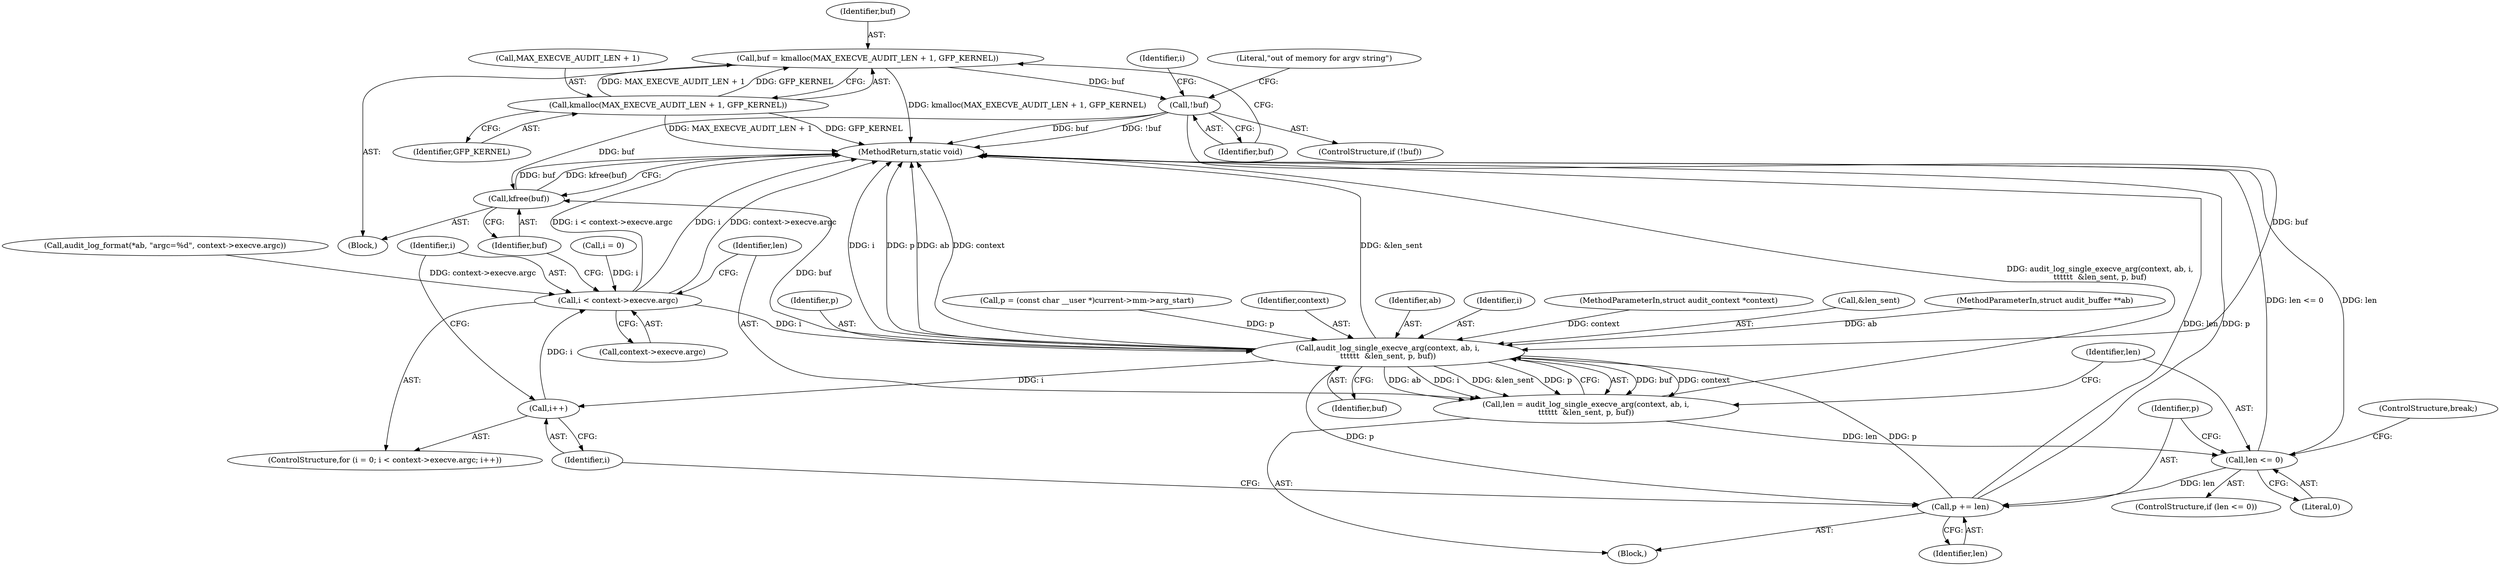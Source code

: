 digraph "1_linux_43761473c254b45883a64441dd0bc85a42f3645c@API" {
"1000131" [label="(Call,buf = kmalloc(MAX_EXECVE_AUDIT_LEN + 1, GFP_KERNEL))"];
"1000133" [label="(Call,kmalloc(MAX_EXECVE_AUDIT_LEN + 1, GFP_KERNEL))"];
"1000139" [label="(Call,!buf)"];
"1000161" [label="(Call,audit_log_single_execve_arg(context, ab, i,\n\t\t\t\t\t\t  &len_sent, p, buf))"];
"1000156" [label="(Call,i++)"];
"1000149" [label="(Call,i < context->execve.argc)"];
"1000159" [label="(Call,len = audit_log_single_execve_arg(context, ab, i,\n\t\t\t\t\t\t  &len_sent, p, buf))"];
"1000170" [label="(Call,len <= 0)"];
"1000174" [label="(Call,p += len)"];
"1000177" [label="(Call,kfree(buf))"];
"1000159" [label="(Call,len = audit_log_single_execve_arg(context, ab, i,\n\t\t\t\t\t\t  &len_sent, p, buf))"];
"1000137" [label="(Identifier,GFP_KERNEL)"];
"1000170" [label="(Call,len <= 0)"];
"1000177" [label="(Call,kfree(buf))"];
"1000113" [label="(Call,p = (const char __user *)current->mm->arg_start)"];
"1000158" [label="(Block,)"];
"1000162" [label="(Identifier,context)"];
"1000178" [label="(Identifier,buf)"];
"1000174" [label="(Call,p += len)"];
"1000169" [label="(ControlStructure,if (len <= 0))"];
"1000163" [label="(Identifier,ab)"];
"1000151" [label="(Call,context->execve.argc)"];
"1000147" [label="(Identifier,i)"];
"1000172" [label="(Literal,0)"];
"1000131" [label="(Call,buf = kmalloc(MAX_EXECVE_AUDIT_LEN + 1, GFP_KERNEL))"];
"1000175" [label="(Identifier,p)"];
"1000122" [label="(Call,audit_log_format(*ab, \"argc=%d\", context->execve.argc))"];
"1000133" [label="(Call,kmalloc(MAX_EXECVE_AUDIT_LEN + 1, GFP_KERNEL))"];
"1000160" [label="(Identifier,len)"];
"1000164" [label="(Identifier,i)"];
"1000102" [label="(MethodParameterIn,struct audit_context *context)"];
"1000132" [label="(Identifier,buf)"];
"1000161" [label="(Call,audit_log_single_execve_arg(context, ab, i,\n\t\t\t\t\t\t  &len_sent, p, buf))"];
"1000157" [label="(Identifier,i)"];
"1000139" [label="(Call,!buf)"];
"1000176" [label="(Identifier,len)"];
"1000140" [label="(Identifier,buf)"];
"1000149" [label="(Call,i < context->execve.argc)"];
"1000165" [label="(Call,&len_sent)"];
"1000156" [label="(Call,i++)"];
"1000134" [label="(Call,MAX_EXECVE_AUDIT_LEN + 1)"];
"1000145" [label="(ControlStructure,for (i = 0; i < context->execve.argc; i++))"];
"1000143" [label="(Literal,\"out of memory for argv string\")"];
"1000104" [label="(Block,)"];
"1000103" [label="(MethodParameterIn,struct audit_buffer **ab)"];
"1000150" [label="(Identifier,i)"];
"1000146" [label="(Call,i = 0)"];
"1000167" [label="(Identifier,p)"];
"1000171" [label="(Identifier,len)"];
"1000168" [label="(Identifier,buf)"];
"1000173" [label="(ControlStructure,break;)"];
"1000138" [label="(ControlStructure,if (!buf))"];
"1000179" [label="(MethodReturn,static void)"];
"1000131" -> "1000104"  [label="AST: "];
"1000131" -> "1000133"  [label="CFG: "];
"1000132" -> "1000131"  [label="AST: "];
"1000133" -> "1000131"  [label="AST: "];
"1000140" -> "1000131"  [label="CFG: "];
"1000131" -> "1000179"  [label="DDG: kmalloc(MAX_EXECVE_AUDIT_LEN + 1, GFP_KERNEL)"];
"1000133" -> "1000131"  [label="DDG: MAX_EXECVE_AUDIT_LEN + 1"];
"1000133" -> "1000131"  [label="DDG: GFP_KERNEL"];
"1000131" -> "1000139"  [label="DDG: buf"];
"1000133" -> "1000137"  [label="CFG: "];
"1000134" -> "1000133"  [label="AST: "];
"1000137" -> "1000133"  [label="AST: "];
"1000133" -> "1000179"  [label="DDG: MAX_EXECVE_AUDIT_LEN + 1"];
"1000133" -> "1000179"  [label="DDG: GFP_KERNEL"];
"1000139" -> "1000138"  [label="AST: "];
"1000139" -> "1000140"  [label="CFG: "];
"1000140" -> "1000139"  [label="AST: "];
"1000143" -> "1000139"  [label="CFG: "];
"1000147" -> "1000139"  [label="CFG: "];
"1000139" -> "1000179"  [label="DDG: buf"];
"1000139" -> "1000179"  [label="DDG: !buf"];
"1000139" -> "1000161"  [label="DDG: buf"];
"1000139" -> "1000177"  [label="DDG: buf"];
"1000161" -> "1000159"  [label="AST: "];
"1000161" -> "1000168"  [label="CFG: "];
"1000162" -> "1000161"  [label="AST: "];
"1000163" -> "1000161"  [label="AST: "];
"1000164" -> "1000161"  [label="AST: "];
"1000165" -> "1000161"  [label="AST: "];
"1000167" -> "1000161"  [label="AST: "];
"1000168" -> "1000161"  [label="AST: "];
"1000159" -> "1000161"  [label="CFG: "];
"1000161" -> "1000179"  [label="DDG: i"];
"1000161" -> "1000179"  [label="DDG: p"];
"1000161" -> "1000179"  [label="DDG: ab"];
"1000161" -> "1000179"  [label="DDG: context"];
"1000161" -> "1000179"  [label="DDG: &len_sent"];
"1000161" -> "1000156"  [label="DDG: i"];
"1000161" -> "1000159"  [label="DDG: buf"];
"1000161" -> "1000159"  [label="DDG: context"];
"1000161" -> "1000159"  [label="DDG: ab"];
"1000161" -> "1000159"  [label="DDG: i"];
"1000161" -> "1000159"  [label="DDG: &len_sent"];
"1000161" -> "1000159"  [label="DDG: p"];
"1000102" -> "1000161"  [label="DDG: context"];
"1000103" -> "1000161"  [label="DDG: ab"];
"1000149" -> "1000161"  [label="DDG: i"];
"1000113" -> "1000161"  [label="DDG: p"];
"1000174" -> "1000161"  [label="DDG: p"];
"1000161" -> "1000174"  [label="DDG: p"];
"1000161" -> "1000177"  [label="DDG: buf"];
"1000156" -> "1000145"  [label="AST: "];
"1000156" -> "1000157"  [label="CFG: "];
"1000157" -> "1000156"  [label="AST: "];
"1000150" -> "1000156"  [label="CFG: "];
"1000156" -> "1000149"  [label="DDG: i"];
"1000149" -> "1000145"  [label="AST: "];
"1000149" -> "1000151"  [label="CFG: "];
"1000150" -> "1000149"  [label="AST: "];
"1000151" -> "1000149"  [label="AST: "];
"1000160" -> "1000149"  [label="CFG: "];
"1000178" -> "1000149"  [label="CFG: "];
"1000149" -> "1000179"  [label="DDG: context->execve.argc"];
"1000149" -> "1000179"  [label="DDG: i < context->execve.argc"];
"1000149" -> "1000179"  [label="DDG: i"];
"1000146" -> "1000149"  [label="DDG: i"];
"1000122" -> "1000149"  [label="DDG: context->execve.argc"];
"1000159" -> "1000158"  [label="AST: "];
"1000160" -> "1000159"  [label="AST: "];
"1000171" -> "1000159"  [label="CFG: "];
"1000159" -> "1000179"  [label="DDG: audit_log_single_execve_arg(context, ab, i,\n\t\t\t\t\t\t  &len_sent, p, buf)"];
"1000159" -> "1000170"  [label="DDG: len"];
"1000170" -> "1000169"  [label="AST: "];
"1000170" -> "1000172"  [label="CFG: "];
"1000171" -> "1000170"  [label="AST: "];
"1000172" -> "1000170"  [label="AST: "];
"1000173" -> "1000170"  [label="CFG: "];
"1000175" -> "1000170"  [label="CFG: "];
"1000170" -> "1000179"  [label="DDG: len"];
"1000170" -> "1000179"  [label="DDG: len <= 0"];
"1000170" -> "1000174"  [label="DDG: len"];
"1000174" -> "1000158"  [label="AST: "];
"1000174" -> "1000176"  [label="CFG: "];
"1000175" -> "1000174"  [label="AST: "];
"1000176" -> "1000174"  [label="AST: "];
"1000157" -> "1000174"  [label="CFG: "];
"1000174" -> "1000179"  [label="DDG: len"];
"1000174" -> "1000179"  [label="DDG: p"];
"1000177" -> "1000104"  [label="AST: "];
"1000177" -> "1000178"  [label="CFG: "];
"1000178" -> "1000177"  [label="AST: "];
"1000179" -> "1000177"  [label="CFG: "];
"1000177" -> "1000179"  [label="DDG: buf"];
"1000177" -> "1000179"  [label="DDG: kfree(buf)"];
}
